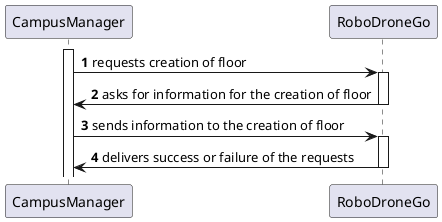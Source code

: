 @startuml
'https://plantuml.com/sequence-diagram

autonumber
participant  CampusManager
participant  RoboDroneGo

activate CampusManager
CampusManager -> RoboDroneGo : requests creation of floor
activate RoboDroneGo
CampusManager <- RoboDroneGo : asks for information for the creation of floor
deactivate RoboDroneGo
CampusManager -> RoboDroneGo : sends information to the creation of floor
activate RoboDroneGo
CampusManager <- RoboDroneGo : delivers success or failure of the requests
deactivate RoboDroneGo

@enduml
